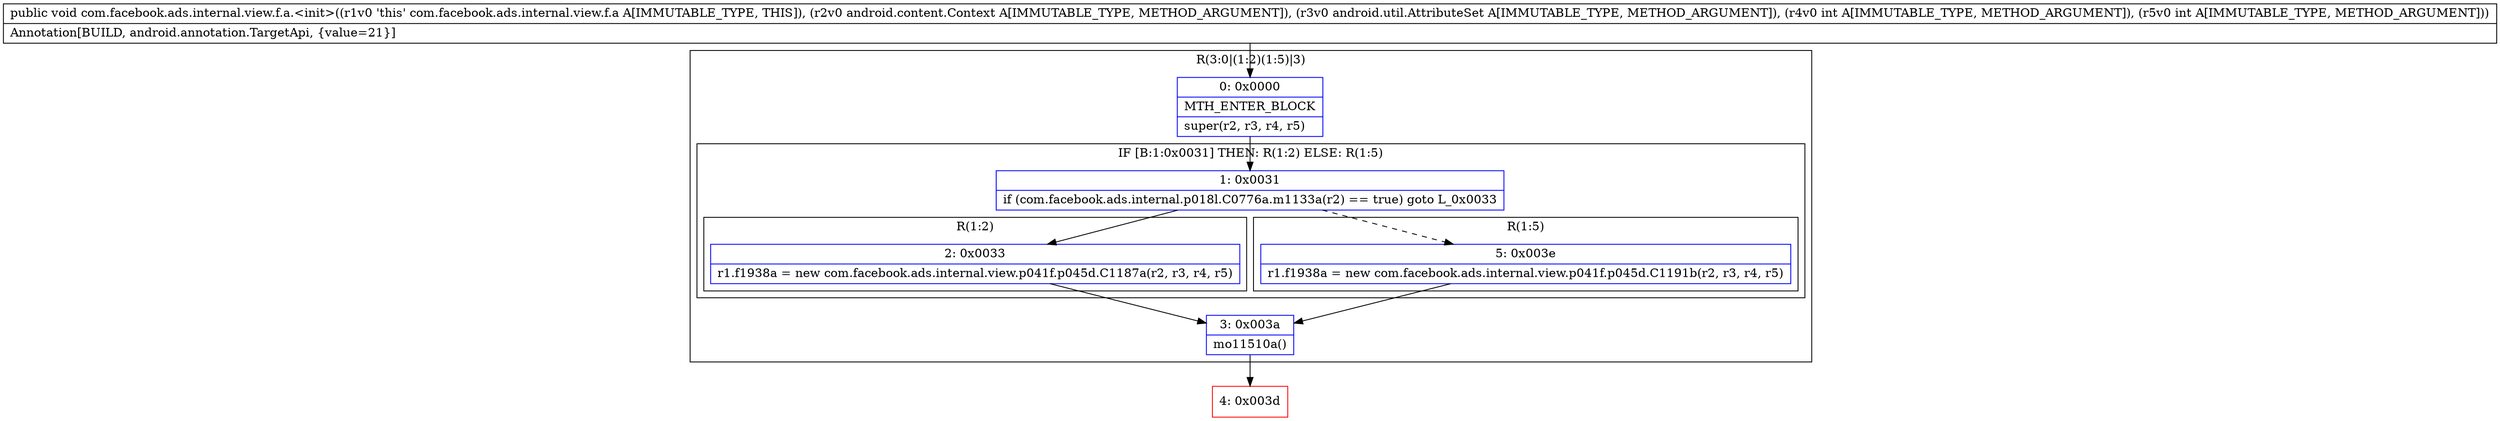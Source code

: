 digraph "CFG forcom.facebook.ads.internal.view.f.a.\<init\>(Landroid\/content\/Context;Landroid\/util\/AttributeSet;II)V" {
subgraph cluster_Region_745549554 {
label = "R(3:0|(1:2)(1:5)|3)";
node [shape=record,color=blue];
Node_0 [shape=record,label="{0\:\ 0x0000|MTH_ENTER_BLOCK\l|super(r2, r3, r4, r5)\l}"];
subgraph cluster_IfRegion_1133699428 {
label = "IF [B:1:0x0031] THEN: R(1:2) ELSE: R(1:5)";
node [shape=record,color=blue];
Node_1 [shape=record,label="{1\:\ 0x0031|if (com.facebook.ads.internal.p018l.C0776a.m1133a(r2) == true) goto L_0x0033\l}"];
subgraph cluster_Region_1271812695 {
label = "R(1:2)";
node [shape=record,color=blue];
Node_2 [shape=record,label="{2\:\ 0x0033|r1.f1938a = new com.facebook.ads.internal.view.p041f.p045d.C1187a(r2, r3, r4, r5)\l}"];
}
subgraph cluster_Region_491742337 {
label = "R(1:5)";
node [shape=record,color=blue];
Node_5 [shape=record,label="{5\:\ 0x003e|r1.f1938a = new com.facebook.ads.internal.view.p041f.p045d.C1191b(r2, r3, r4, r5)\l}"];
}
}
Node_3 [shape=record,label="{3\:\ 0x003a|mo11510a()\l}"];
}
Node_4 [shape=record,color=red,label="{4\:\ 0x003d}"];
MethodNode[shape=record,label="{public void com.facebook.ads.internal.view.f.a.\<init\>((r1v0 'this' com.facebook.ads.internal.view.f.a A[IMMUTABLE_TYPE, THIS]), (r2v0 android.content.Context A[IMMUTABLE_TYPE, METHOD_ARGUMENT]), (r3v0 android.util.AttributeSet A[IMMUTABLE_TYPE, METHOD_ARGUMENT]), (r4v0 int A[IMMUTABLE_TYPE, METHOD_ARGUMENT]), (r5v0 int A[IMMUTABLE_TYPE, METHOD_ARGUMENT]))  | Annotation[BUILD, android.annotation.TargetApi, \{value=21\}]\l}"];
MethodNode -> Node_0;
Node_0 -> Node_1;
Node_1 -> Node_2;
Node_1 -> Node_5[style=dashed];
Node_2 -> Node_3;
Node_5 -> Node_3;
Node_3 -> Node_4;
}

